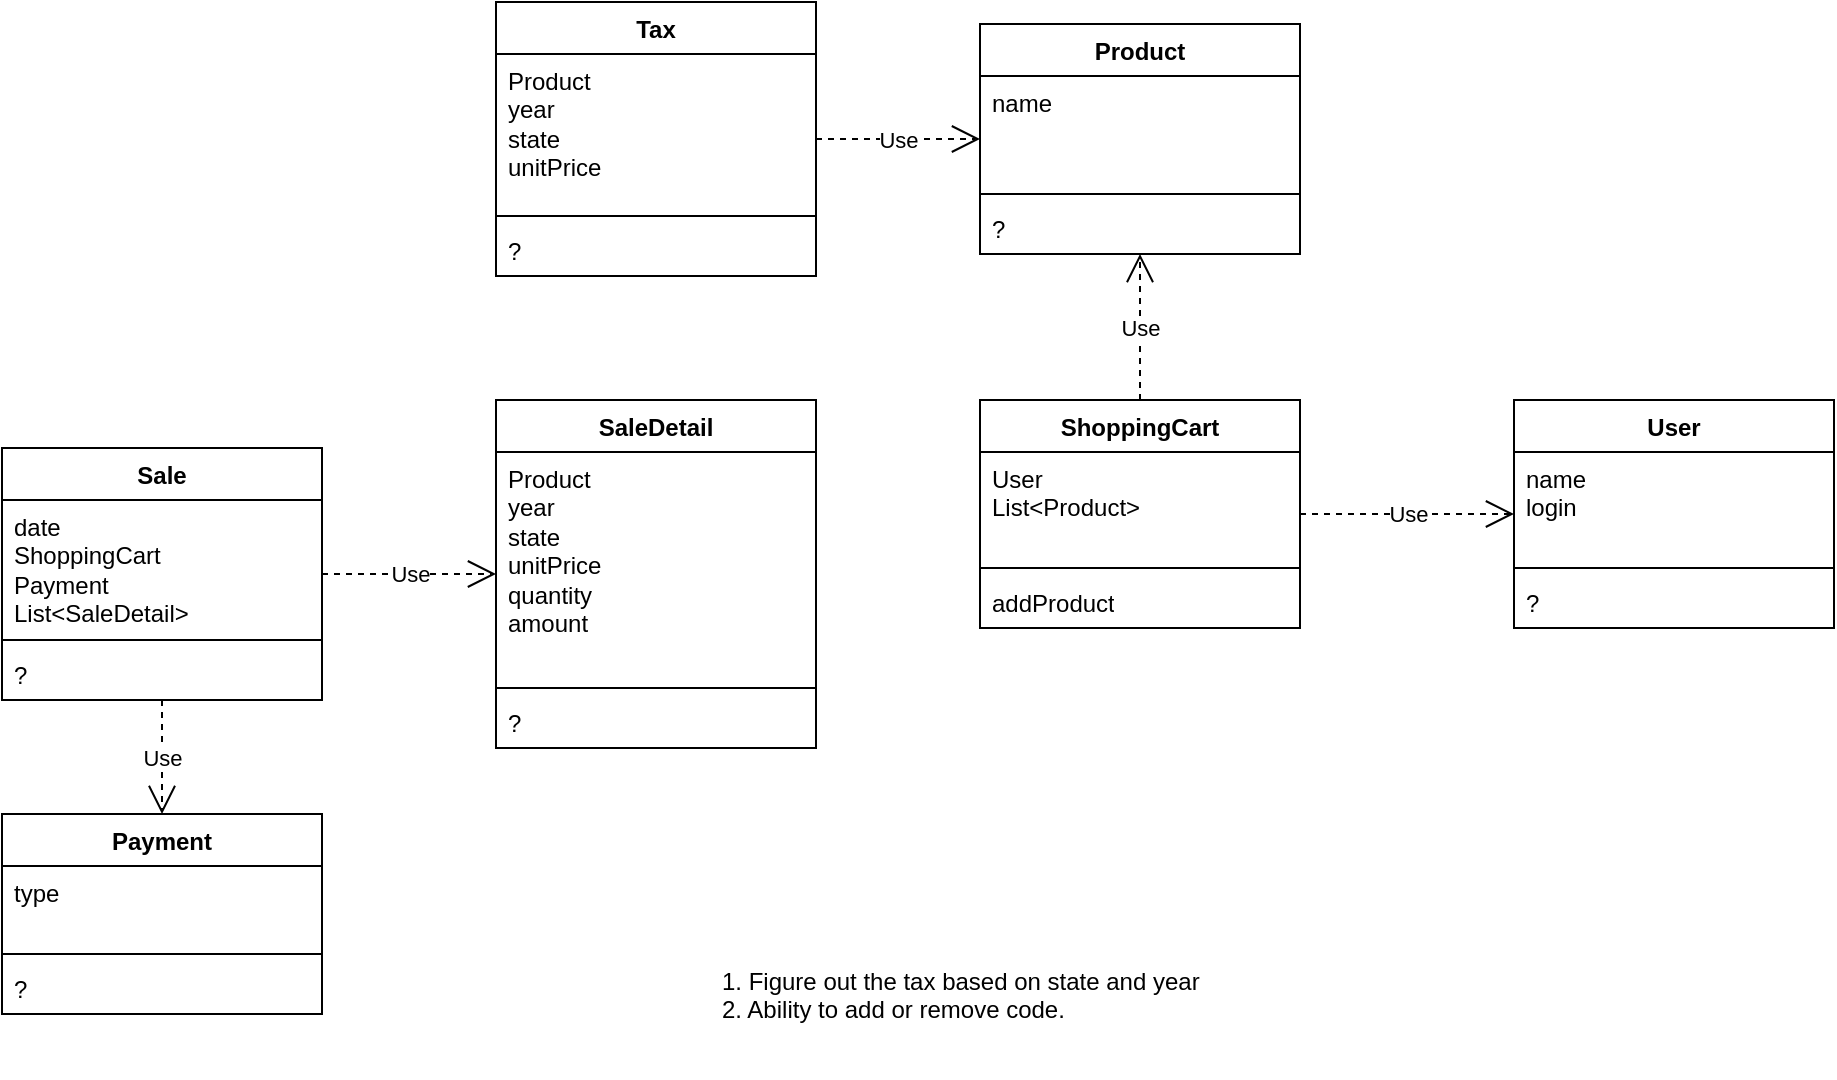 <mxfile version="21.2.9" type="github">
  <diagram name="Page-1" id="tjbKaKhlfUkzczWWm1Vc">
    <mxGraphModel dx="2074" dy="691" grid="0" gridSize="10" guides="1" tooltips="1" connect="1" arrows="1" fold="1" page="0" pageScale="1" pageWidth="827" pageHeight="1169" math="0" shadow="0">
      <root>
        <mxCell id="0" />
        <mxCell id="1" parent="0" />
        <mxCell id="YGgGwytgN-IruvjRIngB-1" value="Product" style="swimlane;fontStyle=1;align=center;verticalAlign=top;childLayout=stackLayout;horizontal=1;startSize=26;horizontalStack=0;resizeParent=1;resizeParentMax=0;resizeLast=0;collapsible=1;marginBottom=0;whiteSpace=wrap;html=1;" parent="1" vertex="1">
          <mxGeometry x="70" y="228" width="160" height="115" as="geometry" />
        </mxCell>
        <mxCell id="YGgGwytgN-IruvjRIngB-2" value="&lt;div&gt;name&lt;/div&gt;" style="text;strokeColor=none;fillColor=none;align=left;verticalAlign=top;spacingLeft=4;spacingRight=4;overflow=hidden;rotatable=0;points=[[0,0.5],[1,0.5]];portConstraint=eastwest;whiteSpace=wrap;html=1;" parent="YGgGwytgN-IruvjRIngB-1" vertex="1">
          <mxGeometry y="26" width="160" height="55" as="geometry" />
        </mxCell>
        <mxCell id="YGgGwytgN-IruvjRIngB-3" value="" style="line;strokeWidth=1;fillColor=none;align=left;verticalAlign=middle;spacingTop=-1;spacingLeft=3;spacingRight=3;rotatable=0;labelPosition=right;points=[];portConstraint=eastwest;strokeColor=inherit;" parent="YGgGwytgN-IruvjRIngB-1" vertex="1">
          <mxGeometry y="81" width="160" height="8" as="geometry" />
        </mxCell>
        <mxCell id="YGgGwytgN-IruvjRIngB-4" value="?" style="text;strokeColor=none;fillColor=none;align=left;verticalAlign=top;spacingLeft=4;spacingRight=4;overflow=hidden;rotatable=0;points=[[0,0.5],[1,0.5]];portConstraint=eastwest;whiteSpace=wrap;html=1;" parent="YGgGwytgN-IruvjRIngB-1" vertex="1">
          <mxGeometry y="89" width="160" height="26" as="geometry" />
        </mxCell>
        <mxCell id="YGgGwytgN-IruvjRIngB-5" value="Tax" style="swimlane;fontStyle=1;align=center;verticalAlign=top;childLayout=stackLayout;horizontal=1;startSize=26;horizontalStack=0;resizeParent=1;resizeParentMax=0;resizeLast=0;collapsible=1;marginBottom=0;whiteSpace=wrap;html=1;" parent="1" vertex="1">
          <mxGeometry x="-172" y="217" width="160" height="137" as="geometry">
            <mxRectangle x="331" y="217" width="55" height="26" as="alternateBounds" />
          </mxGeometry>
        </mxCell>
        <mxCell id="YGgGwytgN-IruvjRIngB-6" value="&lt;div&gt;Product&lt;/div&gt;&lt;div&gt;year&lt;/div&gt;&lt;div&gt;state&lt;br&gt;&lt;/div&gt;&lt;div&gt;unitPrice&lt;br&gt;&lt;/div&gt;" style="text;strokeColor=none;fillColor=none;align=left;verticalAlign=top;spacingLeft=4;spacingRight=4;overflow=hidden;rotatable=0;points=[[0,0.5],[1,0.5]];portConstraint=eastwest;whiteSpace=wrap;html=1;" parent="YGgGwytgN-IruvjRIngB-5" vertex="1">
          <mxGeometry y="26" width="160" height="77" as="geometry" />
        </mxCell>
        <mxCell id="YGgGwytgN-IruvjRIngB-7" value="" style="line;strokeWidth=1;fillColor=none;align=left;verticalAlign=middle;spacingTop=-1;spacingLeft=3;spacingRight=3;rotatable=0;labelPosition=right;points=[];portConstraint=eastwest;strokeColor=inherit;" parent="YGgGwytgN-IruvjRIngB-5" vertex="1">
          <mxGeometry y="103" width="160" height="8" as="geometry" />
        </mxCell>
        <mxCell id="YGgGwytgN-IruvjRIngB-8" value="?" style="text;strokeColor=none;fillColor=none;align=left;verticalAlign=top;spacingLeft=4;spacingRight=4;overflow=hidden;rotatable=0;points=[[0,0.5],[1,0.5]];portConstraint=eastwest;whiteSpace=wrap;html=1;" parent="YGgGwytgN-IruvjRIngB-5" vertex="1">
          <mxGeometry y="111" width="160" height="26" as="geometry" />
        </mxCell>
        <mxCell id="YGgGwytgN-IruvjRIngB-13" value="ShoppingCart" style="swimlane;fontStyle=1;align=center;verticalAlign=top;childLayout=stackLayout;horizontal=1;startSize=26;horizontalStack=0;resizeParent=1;resizeParentMax=0;resizeLast=0;collapsible=1;marginBottom=0;whiteSpace=wrap;html=1;" parent="1" vertex="1">
          <mxGeometry x="70" y="416" width="160" height="114" as="geometry" />
        </mxCell>
        <mxCell id="YGgGwytgN-IruvjRIngB-14" value="&lt;div&gt;User&lt;/div&gt;&lt;div&gt;List&amp;lt;Product&amp;gt;&lt;br&gt;&lt;/div&gt;" style="text;strokeColor=none;fillColor=none;align=left;verticalAlign=top;spacingLeft=4;spacingRight=4;overflow=hidden;rotatable=0;points=[[0,0.5],[1,0.5]];portConstraint=eastwest;whiteSpace=wrap;html=1;" parent="YGgGwytgN-IruvjRIngB-13" vertex="1">
          <mxGeometry y="26" width="160" height="54" as="geometry" />
        </mxCell>
        <mxCell id="YGgGwytgN-IruvjRIngB-15" value="" style="line;strokeWidth=1;fillColor=none;align=left;verticalAlign=middle;spacingTop=-1;spacingLeft=3;spacingRight=3;rotatable=0;labelPosition=right;points=[];portConstraint=eastwest;strokeColor=inherit;" parent="YGgGwytgN-IruvjRIngB-13" vertex="1">
          <mxGeometry y="80" width="160" height="8" as="geometry" />
        </mxCell>
        <mxCell id="YGgGwytgN-IruvjRIngB-16" value="addProduct" style="text;strokeColor=none;fillColor=none;align=left;verticalAlign=top;spacingLeft=4;spacingRight=4;overflow=hidden;rotatable=0;points=[[0,0.5],[1,0.5]];portConstraint=eastwest;whiteSpace=wrap;html=1;" parent="YGgGwytgN-IruvjRIngB-13" vertex="1">
          <mxGeometry y="88" width="160" height="26" as="geometry" />
        </mxCell>
        <mxCell id="YGgGwytgN-IruvjRIngB-27" value="User" style="swimlane;fontStyle=1;align=center;verticalAlign=top;childLayout=stackLayout;horizontal=1;startSize=26;horizontalStack=0;resizeParent=1;resizeParentMax=0;resizeLast=0;collapsible=1;marginBottom=0;whiteSpace=wrap;html=1;" parent="1" vertex="1">
          <mxGeometry x="337" y="416" width="160" height="114" as="geometry" />
        </mxCell>
        <mxCell id="YGgGwytgN-IruvjRIngB-28" value="&lt;div&gt;name&lt;/div&gt;&lt;div&gt;login&lt;br&gt;&lt;/div&gt;" style="text;strokeColor=none;fillColor=none;align=left;verticalAlign=top;spacingLeft=4;spacingRight=4;overflow=hidden;rotatable=0;points=[[0,0.5],[1,0.5]];portConstraint=eastwest;whiteSpace=wrap;html=1;" parent="YGgGwytgN-IruvjRIngB-27" vertex="1">
          <mxGeometry y="26" width="160" height="54" as="geometry" />
        </mxCell>
        <mxCell id="YGgGwytgN-IruvjRIngB-29" value="" style="line;strokeWidth=1;fillColor=none;align=left;verticalAlign=middle;spacingTop=-1;spacingLeft=3;spacingRight=3;rotatable=0;labelPosition=right;points=[];portConstraint=eastwest;strokeColor=inherit;" parent="YGgGwytgN-IruvjRIngB-27" vertex="1">
          <mxGeometry y="80" width="160" height="8" as="geometry" />
        </mxCell>
        <mxCell id="YGgGwytgN-IruvjRIngB-30" value="?" style="text;strokeColor=none;fillColor=none;align=left;verticalAlign=top;spacingLeft=4;spacingRight=4;overflow=hidden;rotatable=0;points=[[0,0.5],[1,0.5]];portConstraint=eastwest;whiteSpace=wrap;html=1;" parent="YGgGwytgN-IruvjRIngB-27" vertex="1">
          <mxGeometry y="88" width="160" height="26" as="geometry" />
        </mxCell>
        <mxCell id="YGgGwytgN-IruvjRIngB-34" value="Sale" style="swimlane;fontStyle=1;align=center;verticalAlign=top;childLayout=stackLayout;horizontal=1;startSize=26;horizontalStack=0;resizeParent=1;resizeParentMax=0;resizeLast=0;collapsible=1;marginBottom=0;whiteSpace=wrap;html=1;" parent="1" vertex="1">
          <mxGeometry x="-419" y="440" width="160" height="126" as="geometry">
            <mxRectangle x="331" y="217" width="55" height="26" as="alternateBounds" />
          </mxGeometry>
        </mxCell>
        <mxCell id="YGgGwytgN-IruvjRIngB-35" value="date&lt;div&gt;ShoppingCart&lt;/div&gt;&lt;div&gt;Payment&lt;br&gt;&lt;/div&gt;&lt;div&gt;List&amp;lt;SaleDetail&amp;gt;&lt;br&gt;&lt;/div&gt;" style="text;strokeColor=none;fillColor=none;align=left;verticalAlign=top;spacingLeft=4;spacingRight=4;overflow=hidden;rotatable=0;points=[[0,0.5],[1,0.5]];portConstraint=eastwest;whiteSpace=wrap;html=1;" parent="YGgGwytgN-IruvjRIngB-34" vertex="1">
          <mxGeometry y="26" width="160" height="66" as="geometry" />
        </mxCell>
        <mxCell id="YGgGwytgN-IruvjRIngB-36" value="" style="line;strokeWidth=1;fillColor=none;align=left;verticalAlign=middle;spacingTop=-1;spacingLeft=3;spacingRight=3;rotatable=0;labelPosition=right;points=[];portConstraint=eastwest;strokeColor=inherit;" parent="YGgGwytgN-IruvjRIngB-34" vertex="1">
          <mxGeometry y="92" width="160" height="8" as="geometry" />
        </mxCell>
        <mxCell id="YGgGwytgN-IruvjRIngB-37" value="?" style="text;strokeColor=none;fillColor=none;align=left;verticalAlign=top;spacingLeft=4;spacingRight=4;overflow=hidden;rotatable=0;points=[[0,0.5],[1,0.5]];portConstraint=eastwest;whiteSpace=wrap;html=1;" parent="YGgGwytgN-IruvjRIngB-34" vertex="1">
          <mxGeometry y="100" width="160" height="26" as="geometry" />
        </mxCell>
        <mxCell id="YGgGwytgN-IruvjRIngB-38" value="SaleDetail" style="swimlane;fontStyle=1;align=center;verticalAlign=top;childLayout=stackLayout;horizontal=1;startSize=26;horizontalStack=0;resizeParent=1;resizeParentMax=0;resizeLast=0;collapsible=1;marginBottom=0;whiteSpace=wrap;html=1;" parent="1" vertex="1">
          <mxGeometry x="-172" y="416" width="160" height="174" as="geometry">
            <mxRectangle x="331" y="217" width="55" height="26" as="alternateBounds" />
          </mxGeometry>
        </mxCell>
        <mxCell id="YGgGwytgN-IruvjRIngB-39" value="&lt;div&gt;Product&lt;/div&gt;&lt;div&gt;year&lt;/div&gt;&lt;div&gt;state&lt;br&gt;&lt;/div&gt;&lt;div&gt;unitPrice&lt;br&gt;&lt;/div&gt;&lt;div&gt;quantity&lt;/div&gt;&lt;div&gt;amount&lt;br&gt;&lt;/div&gt;" style="text;strokeColor=none;fillColor=none;align=left;verticalAlign=top;spacingLeft=4;spacingRight=4;overflow=hidden;rotatable=0;points=[[0,0.5],[1,0.5]];portConstraint=eastwest;whiteSpace=wrap;html=1;" parent="YGgGwytgN-IruvjRIngB-38" vertex="1">
          <mxGeometry y="26" width="160" height="114" as="geometry" />
        </mxCell>
        <mxCell id="YGgGwytgN-IruvjRIngB-40" value="" style="line;strokeWidth=1;fillColor=none;align=left;verticalAlign=middle;spacingTop=-1;spacingLeft=3;spacingRight=3;rotatable=0;labelPosition=right;points=[];portConstraint=eastwest;strokeColor=inherit;" parent="YGgGwytgN-IruvjRIngB-38" vertex="1">
          <mxGeometry y="140" width="160" height="8" as="geometry" />
        </mxCell>
        <mxCell id="YGgGwytgN-IruvjRIngB-41" value="?" style="text;strokeColor=none;fillColor=none;align=left;verticalAlign=top;spacingLeft=4;spacingRight=4;overflow=hidden;rotatable=0;points=[[0,0.5],[1,0.5]];portConstraint=eastwest;whiteSpace=wrap;html=1;" parent="YGgGwytgN-IruvjRIngB-38" vertex="1">
          <mxGeometry y="148" width="160" height="26" as="geometry" />
        </mxCell>
        <mxCell id="YGgGwytgN-IruvjRIngB-49" value="Use" style="endArrow=open;endSize=12;dashed=1;html=1;rounded=0;" parent="1" source="YGgGwytgN-IruvjRIngB-13" target="YGgGwytgN-IruvjRIngB-1" edge="1">
          <mxGeometry width="160" relative="1" as="geometry">
            <mxPoint x="-59" y="428" as="sourcePoint" />
            <mxPoint x="101" y="428" as="targetPoint" />
          </mxGeometry>
        </mxCell>
        <mxCell id="YGgGwytgN-IruvjRIngB-50" value="Use" style="endArrow=open;endSize=12;dashed=1;html=1;rounded=0;" parent="1" source="YGgGwytgN-IruvjRIngB-13" target="YGgGwytgN-IruvjRIngB-27" edge="1">
          <mxGeometry width="160" relative="1" as="geometry">
            <mxPoint x="160" y="426" as="sourcePoint" />
            <mxPoint x="160" y="353" as="targetPoint" />
          </mxGeometry>
        </mxCell>
        <mxCell id="YGgGwytgN-IruvjRIngB-51" value="Use" style="endArrow=open;endSize=12;dashed=1;html=1;rounded=0;" parent="1" source="YGgGwytgN-IruvjRIngB-34" target="YGgGwytgN-IruvjRIngB-38" edge="1">
          <mxGeometry width="160" relative="1" as="geometry">
            <mxPoint x="-59" y="428" as="sourcePoint" />
            <mxPoint x="101" y="428" as="targetPoint" />
          </mxGeometry>
        </mxCell>
        <mxCell id="YGgGwytgN-IruvjRIngB-52" value="Use" style="endArrow=open;endSize=12;dashed=1;html=1;rounded=0;" parent="1" source="YGgGwytgN-IruvjRIngB-5" target="YGgGwytgN-IruvjRIngB-1" edge="1">
          <mxGeometry width="160" relative="1" as="geometry">
            <mxPoint x="170" y="436" as="sourcePoint" />
            <mxPoint x="170" y="363" as="targetPoint" />
          </mxGeometry>
        </mxCell>
        <mxCell id="YGgGwytgN-IruvjRIngB-53" value="Payment" style="swimlane;fontStyle=1;align=center;verticalAlign=top;childLayout=stackLayout;horizontal=1;startSize=26;horizontalStack=0;resizeParent=1;resizeParentMax=0;resizeLast=0;collapsible=1;marginBottom=0;whiteSpace=wrap;html=1;" parent="1" vertex="1">
          <mxGeometry x="-419" y="623" width="160" height="100" as="geometry">
            <mxRectangle x="331" y="217" width="55" height="26" as="alternateBounds" />
          </mxGeometry>
        </mxCell>
        <mxCell id="YGgGwytgN-IruvjRIngB-54" value="type" style="text;strokeColor=none;fillColor=none;align=left;verticalAlign=top;spacingLeft=4;spacingRight=4;overflow=hidden;rotatable=0;points=[[0,0.5],[1,0.5]];portConstraint=eastwest;whiteSpace=wrap;html=1;" parent="YGgGwytgN-IruvjRIngB-53" vertex="1">
          <mxGeometry y="26" width="160" height="40" as="geometry" />
        </mxCell>
        <mxCell id="YGgGwytgN-IruvjRIngB-55" value="" style="line;strokeWidth=1;fillColor=none;align=left;verticalAlign=middle;spacingTop=-1;spacingLeft=3;spacingRight=3;rotatable=0;labelPosition=right;points=[];portConstraint=eastwest;strokeColor=inherit;" parent="YGgGwytgN-IruvjRIngB-53" vertex="1">
          <mxGeometry y="66" width="160" height="8" as="geometry" />
        </mxCell>
        <mxCell id="YGgGwytgN-IruvjRIngB-56" value="?" style="text;strokeColor=none;fillColor=none;align=left;verticalAlign=top;spacingLeft=4;spacingRight=4;overflow=hidden;rotatable=0;points=[[0,0.5],[1,0.5]];portConstraint=eastwest;whiteSpace=wrap;html=1;" parent="YGgGwytgN-IruvjRIngB-53" vertex="1">
          <mxGeometry y="74" width="160" height="26" as="geometry" />
        </mxCell>
        <mxCell id="YGgGwytgN-IruvjRIngB-57" value="Use" style="endArrow=open;endSize=12;dashed=1;html=1;rounded=0;" parent="1" source="YGgGwytgN-IruvjRIngB-34" target="YGgGwytgN-IruvjRIngB-53" edge="1">
          <mxGeometry width="160" relative="1" as="geometry">
            <mxPoint x="-249" y="513" as="sourcePoint" />
            <mxPoint x="-162" y="513" as="targetPoint" />
          </mxGeometry>
        </mxCell>
        <mxCell id="Z2pKYS3UhgvbqjfImbGo-1" value="&lt;div&gt;1. Figure out the tax based on state and year&lt;/div&gt;&lt;div&gt;2. Ability to add or remove code.&lt;br&gt;&lt;/div&gt;&lt;div&gt;&lt;br&gt;&lt;/div&gt;" style="text;html=1;strokeColor=none;fillColor=none;align=left;verticalAlign=middle;whiteSpace=wrap;rounded=0;" vertex="1" parent="1">
          <mxGeometry x="-61" y="687" width="264" height="68" as="geometry" />
        </mxCell>
      </root>
    </mxGraphModel>
  </diagram>
</mxfile>
